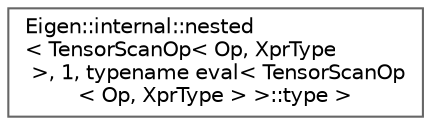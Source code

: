 digraph "类继承关系图"
{
 // LATEX_PDF_SIZE
  bgcolor="transparent";
  edge [fontname=Helvetica,fontsize=10,labelfontname=Helvetica,labelfontsize=10];
  node [fontname=Helvetica,fontsize=10,shape=box,height=0.2,width=0.4];
  rankdir="LR";
  Node0 [id="Node000000",label="Eigen::internal::nested\l\< TensorScanOp\< Op, XprType\l \>, 1, typename eval\< TensorScanOp\l\< Op, XprType \> \>::type \>",height=0.2,width=0.4,color="grey40", fillcolor="white", style="filled",URL="$struct_eigen_1_1internal_1_1nested_3_01_tensor_scan_op_3_01_op_00_01_xpr_type_01_4_00_011_00_01t90fad9c409311154ad5faa69cdaa9691.html",tooltip=" "];
}

